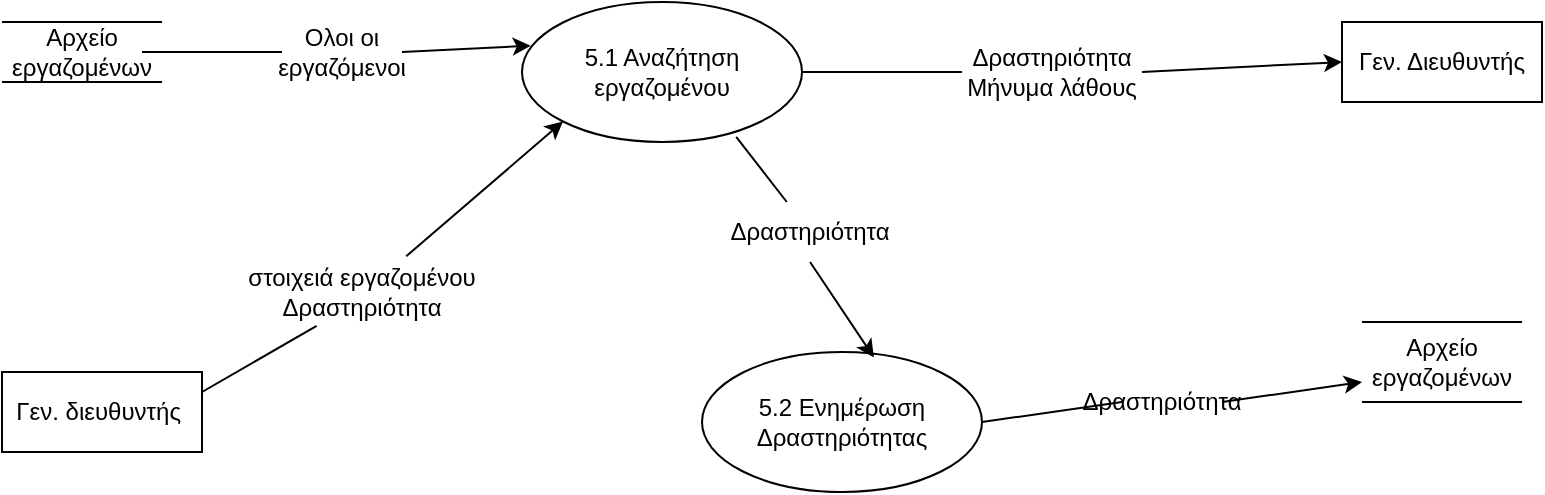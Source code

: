<mxfile version="21.3.2" type="github">
  <diagram name="Σελίδα-1" id="MfEo22dxZpBmNO9w6E0a">
    <mxGraphModel dx="1286" dy="605" grid="1" gridSize="10" guides="1" tooltips="1" connect="1" arrows="1" fold="1" page="1" pageScale="1" pageWidth="3300" pageHeight="4681" math="0" shadow="0">
      <root>
        <mxCell id="0" />
        <mxCell id="1" parent="0" />
        <mxCell id="H2NxFNLTdtknbZMWZBw7-1" value="Γεν. διευθυντής&amp;nbsp;" style="whiteSpace=wrap;html=1;align=center;" parent="1" vertex="1">
          <mxGeometry x="280" y="305" width="100" height="40" as="geometry" />
        </mxCell>
        <mxCell id="H2NxFNLTdtknbZMWZBw7-3" value="5.1 Αναζήτηση εργαζομένου" style="ellipse;whiteSpace=wrap;html=1;align=center;" parent="1" vertex="1">
          <mxGeometry x="540" y="120" width="140" height="70" as="geometry" />
        </mxCell>
        <mxCell id="H2NxFNLTdtknbZMWZBw7-4" value="5.2 Ενημέρωση Δραστηριότητας" style="ellipse;whiteSpace=wrap;html=1;align=center;" parent="1" vertex="1">
          <mxGeometry x="630" y="295" width="140" height="70" as="geometry" />
        </mxCell>
        <mxCell id="H2NxFNLTdtknbZMWZBw7-5" value="" style="endArrow=none;html=1;rounded=0;" parent="1" edge="1">
          <mxGeometry width="50" height="50" relative="1" as="geometry">
            <mxPoint x="280" y="130" as="sourcePoint" />
            <mxPoint x="360" y="130" as="targetPoint" />
          </mxGeometry>
        </mxCell>
        <mxCell id="H2NxFNLTdtknbZMWZBw7-6" value="Αρχείο εργαζομένων" style="text;html=1;strokeColor=none;fillColor=none;align=center;verticalAlign=middle;whiteSpace=wrap;rounded=0;" parent="1" vertex="1">
          <mxGeometry x="290" y="130" width="60" height="30" as="geometry" />
        </mxCell>
        <mxCell id="H2NxFNLTdtknbZMWZBw7-7" value="" style="endArrow=none;html=1;rounded=0;" parent="1" edge="1">
          <mxGeometry width="50" height="50" relative="1" as="geometry">
            <mxPoint x="280" y="160" as="sourcePoint" />
            <mxPoint x="360" y="160" as="targetPoint" />
          </mxGeometry>
        </mxCell>
        <mxCell id="H2NxFNLTdtknbZMWZBw7-8" value="" style="endArrow=none;html=1;rounded=0;exitX=1;exitY=0.25;exitDx=0;exitDy=0;entryX=0.338;entryY=1.065;entryDx=0;entryDy=0;entryPerimeter=0;" parent="1" source="H2NxFNLTdtknbZMWZBw7-1" target="H2NxFNLTdtknbZMWZBw7-9" edge="1">
          <mxGeometry width="50" height="50" relative="1" as="geometry">
            <mxPoint x="380" y="330" as="sourcePoint" />
            <mxPoint x="420" y="270" as="targetPoint" />
          </mxGeometry>
        </mxCell>
        <mxCell id="H2NxFNLTdtknbZMWZBw7-9" value="στοιχειά εργαζομένου&lt;br&gt;Δραστηριότητα" style="text;html=1;strokeColor=none;fillColor=none;align=center;verticalAlign=middle;whiteSpace=wrap;rounded=0;" parent="1" vertex="1">
          <mxGeometry x="390" y="250" width="140" height="30" as="geometry" />
        </mxCell>
        <mxCell id="H2NxFNLTdtknbZMWZBw7-10" value="" style="endArrow=classic;html=1;rounded=0;exitX=0.658;exitY=-0.096;exitDx=0;exitDy=0;exitPerimeter=0;entryX=0;entryY=1;entryDx=0;entryDy=0;" parent="1" source="H2NxFNLTdtknbZMWZBw7-9" target="H2NxFNLTdtknbZMWZBw7-3" edge="1">
          <mxGeometry width="50" height="50" relative="1" as="geometry">
            <mxPoint x="510" y="250" as="sourcePoint" />
            <mxPoint x="560" y="200" as="targetPoint" />
          </mxGeometry>
        </mxCell>
        <mxCell id="H2NxFNLTdtknbZMWZBw7-11" value="" style="endArrow=none;html=1;rounded=0;exitX=1;exitY=0.5;exitDx=0;exitDy=0;" parent="1" source="H2NxFNLTdtknbZMWZBw7-6" edge="1">
          <mxGeometry width="50" height="50" relative="1" as="geometry">
            <mxPoint x="400" y="140" as="sourcePoint" />
            <mxPoint x="420" y="145" as="targetPoint" />
          </mxGeometry>
        </mxCell>
        <mxCell id="H2NxFNLTdtknbZMWZBw7-12" value="Ολοι οι εργαζόμενοι" style="text;html=1;strokeColor=none;fillColor=none;align=center;verticalAlign=middle;whiteSpace=wrap;rounded=0;" parent="1" vertex="1">
          <mxGeometry x="420" y="130" width="60" height="30" as="geometry" />
        </mxCell>
        <mxCell id="H2NxFNLTdtknbZMWZBw7-13" value="" style="endArrow=classic;html=1;rounded=0;exitX=1;exitY=0.5;exitDx=0;exitDy=0;entryX=0.031;entryY=0.312;entryDx=0;entryDy=0;entryPerimeter=0;" parent="1" source="H2NxFNLTdtknbZMWZBw7-12" target="H2NxFNLTdtknbZMWZBw7-3" edge="1">
          <mxGeometry width="50" height="50" relative="1" as="geometry">
            <mxPoint x="490" y="130" as="sourcePoint" />
            <mxPoint x="540" y="80" as="targetPoint" />
            <Array as="points" />
          </mxGeometry>
        </mxCell>
        <mxCell id="H2NxFNLTdtknbZMWZBw7-14" value="Γεν. Διευθυντής" style="whiteSpace=wrap;html=1;align=center;" parent="1" vertex="1">
          <mxGeometry x="950" y="130" width="100" height="40" as="geometry" />
        </mxCell>
        <mxCell id="H2NxFNLTdtknbZMWZBw7-15" value="" style="endArrow=none;html=1;rounded=0;exitX=1;exitY=0.5;exitDx=0;exitDy=0;" parent="1" source="H2NxFNLTdtknbZMWZBw7-3" edge="1">
          <mxGeometry width="50" height="50" relative="1" as="geometry">
            <mxPoint x="750" y="170" as="sourcePoint" />
            <mxPoint x="760" y="155" as="targetPoint" />
          </mxGeometry>
        </mxCell>
        <mxCell id="H2NxFNLTdtknbZMWZBw7-16" value="Δραστηριότητα&lt;br&gt;Μήνυμα λάθους" style="text;html=1;strokeColor=none;fillColor=none;align=center;verticalAlign=middle;whiteSpace=wrap;rounded=0;" parent="1" vertex="1">
          <mxGeometry x="760" y="140" width="90" height="30" as="geometry" />
        </mxCell>
        <mxCell id="H2NxFNLTdtknbZMWZBw7-18" value="" style="endArrow=classic;html=1;rounded=0;exitX=1;exitY=0.5;exitDx=0;exitDy=0;entryX=0;entryY=0.5;entryDx=0;entryDy=0;" parent="1" source="H2NxFNLTdtknbZMWZBw7-16" target="H2NxFNLTdtknbZMWZBw7-14" edge="1">
          <mxGeometry width="50" height="50" relative="1" as="geometry">
            <mxPoint x="880" y="160" as="sourcePoint" />
            <mxPoint x="930" y="110" as="targetPoint" />
          </mxGeometry>
        </mxCell>
        <mxCell id="H2NxFNLTdtknbZMWZBw7-22" value="" style="endArrow=none;html=1;rounded=0;" parent="1" edge="1">
          <mxGeometry width="50" height="50" relative="1" as="geometry">
            <mxPoint x="960" y="280" as="sourcePoint" />
            <mxPoint x="1040" y="280" as="targetPoint" />
          </mxGeometry>
        </mxCell>
        <mxCell id="H2NxFNLTdtknbZMWZBw7-23" value="Αρχείο εργαζομένων" style="text;html=1;strokeColor=none;fillColor=none;align=center;verticalAlign=middle;whiteSpace=wrap;rounded=0;" parent="1" vertex="1">
          <mxGeometry x="970" y="285" width="60" height="30" as="geometry" />
        </mxCell>
        <mxCell id="H2NxFNLTdtknbZMWZBw7-24" value="" style="endArrow=none;html=1;rounded=0;" parent="1" edge="1">
          <mxGeometry width="50" height="50" relative="1" as="geometry">
            <mxPoint x="960" y="320" as="sourcePoint" />
            <mxPoint x="1040" y="320" as="targetPoint" />
          </mxGeometry>
        </mxCell>
        <mxCell id="H2NxFNLTdtknbZMWZBw7-26" value="" style="endArrow=none;html=1;rounded=0;exitX=1;exitY=0.5;exitDx=0;exitDy=0;" parent="1" source="H2NxFNLTdtknbZMWZBw7-4" edge="1">
          <mxGeometry width="50" height="50" relative="1" as="geometry">
            <mxPoint x="800" y="340" as="sourcePoint" />
            <mxPoint x="840" y="320" as="targetPoint" />
          </mxGeometry>
        </mxCell>
        <mxCell id="H2NxFNLTdtknbZMWZBw7-27" value="Δραστηριότητα" style="text;html=1;strokeColor=none;fillColor=none;align=center;verticalAlign=middle;whiteSpace=wrap;rounded=0;" parent="1" vertex="1">
          <mxGeometry x="830" y="305" width="60" height="30" as="geometry" />
        </mxCell>
        <mxCell id="H2NxFNLTdtknbZMWZBw7-28" value="" style="endArrow=classic;html=1;rounded=0;exitX=1;exitY=0.5;exitDx=0;exitDy=0;" parent="1" source="H2NxFNLTdtknbZMWZBw7-27" edge="1">
          <mxGeometry width="50" height="50" relative="1" as="geometry">
            <mxPoint x="950" y="440" as="sourcePoint" />
            <mxPoint x="960" y="310" as="targetPoint" />
          </mxGeometry>
        </mxCell>
        <mxCell id="PRLUlAsBNgAACFbpLb0Z-1" value="" style="endArrow=none;html=1;rounded=0;entryX=0.765;entryY=0.963;entryDx=0;entryDy=0;entryPerimeter=0;" edge="1" parent="1" source="PRLUlAsBNgAACFbpLb0Z-3" target="H2NxFNLTdtknbZMWZBw7-3">
          <mxGeometry width="50" height="50" relative="1" as="geometry">
            <mxPoint x="661.935" y="215" as="sourcePoint" />
            <mxPoint x="720" y="180" as="targetPoint" />
          </mxGeometry>
        </mxCell>
        <mxCell id="PRLUlAsBNgAACFbpLb0Z-3" value="Δραστηριότητα" style="text;html=1;strokeColor=none;fillColor=none;align=center;verticalAlign=middle;whiteSpace=wrap;rounded=0;" vertex="1" parent="1">
          <mxGeometry x="640" y="220" width="88.07" height="30" as="geometry" />
        </mxCell>
        <mxCell id="PRLUlAsBNgAACFbpLb0Z-4" value="" style="endArrow=classic;html=1;rounded=0;exitX=0.5;exitY=1;exitDx=0;exitDy=0;entryX=0.614;entryY=0.039;entryDx=0;entryDy=0;entryPerimeter=0;" edge="1" parent="1" source="PRLUlAsBNgAACFbpLb0Z-3" target="H2NxFNLTdtknbZMWZBw7-4">
          <mxGeometry width="50" height="50" relative="1" as="geometry">
            <mxPoint x="740" y="280" as="sourcePoint" />
            <mxPoint x="790" y="230" as="targetPoint" />
          </mxGeometry>
        </mxCell>
      </root>
    </mxGraphModel>
  </diagram>
</mxfile>
